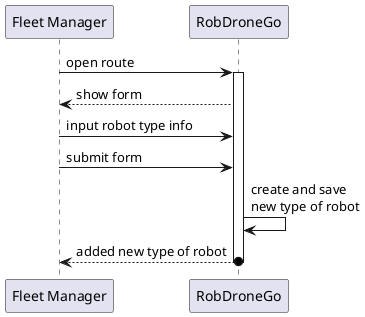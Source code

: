 @startuml SD Lv1

participant "Fleet Manager" as fleetManager
participant RobDroneGo as system
fleetManager -> system : open route
activate system
system --> fleetManager : show form
fleetManager -> system : input robot type info
fleetManager -> system : submit form

system -> system : create and save\nnew type of robot

fleetManager <--o system : added new type of robot
deactivate system

@enduml